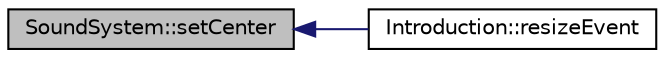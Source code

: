 digraph G
{
  edge [fontname="Helvetica",fontsize="10",labelfontname="Helvetica",labelfontsize="10"];
  node [fontname="Helvetica",fontsize="10",shape=record];
  rankdir="LR";
  Node1 [label="SoundSystem::setCenter",height=0.2,width=0.4,color="black", fillcolor="grey75", style="filled" fontcolor="black"];
  Node1 -> Node2 [dir="back",color="midnightblue",fontsize="10",style="solid",fontname="Helvetica"];
  Node2 [label="Introduction::resizeEvent",height=0.2,width=0.4,color="black", fillcolor="white", style="filled",URL="$d0/d24/classIntroduction.html#adc3248bd95ed04cfbdf7b47594e257c8"];
}

